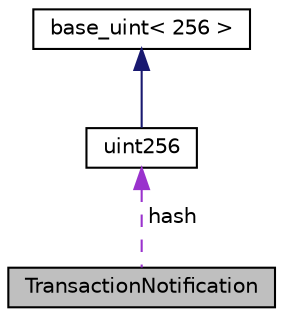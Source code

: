 digraph "TransactionNotification"
{
  edge [fontname="Helvetica",fontsize="10",labelfontname="Helvetica",labelfontsize="10"];
  node [fontname="Helvetica",fontsize="10",shape=record];
  Node1 [label="TransactionNotification",height=0.2,width=0.4,color="black", fillcolor="grey75", style="filled", fontcolor="black"];
  Node2 -> Node1 [dir="back",color="darkorchid3",fontsize="10",style="dashed",label=" hash" ,fontname="Helvetica"];
  Node2 [label="uint256",height=0.2,width=0.4,color="black", fillcolor="white", style="filled",URL="$d2/d86/classuint256.html",tooltip="256-bit unsigned big integer. "];
  Node3 -> Node2 [dir="back",color="midnightblue",fontsize="10",style="solid",fontname="Helvetica"];
  Node3 [label="base_uint\< 256 \>",height=0.2,width=0.4,color="black", fillcolor="white", style="filled",URL="$da/df7/classbase__uint.html"];
}
